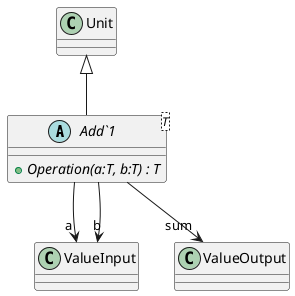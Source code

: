 @startuml
abstract class "Add`1"<T> {
    + {abstract} Operation(a:T, b:T) : T
}
Unit <|-- "Add`1"
"Add`1" --> "a" ValueInput
"Add`1" --> "b" ValueInput
"Add`1" --> "sum" ValueOutput
@enduml
